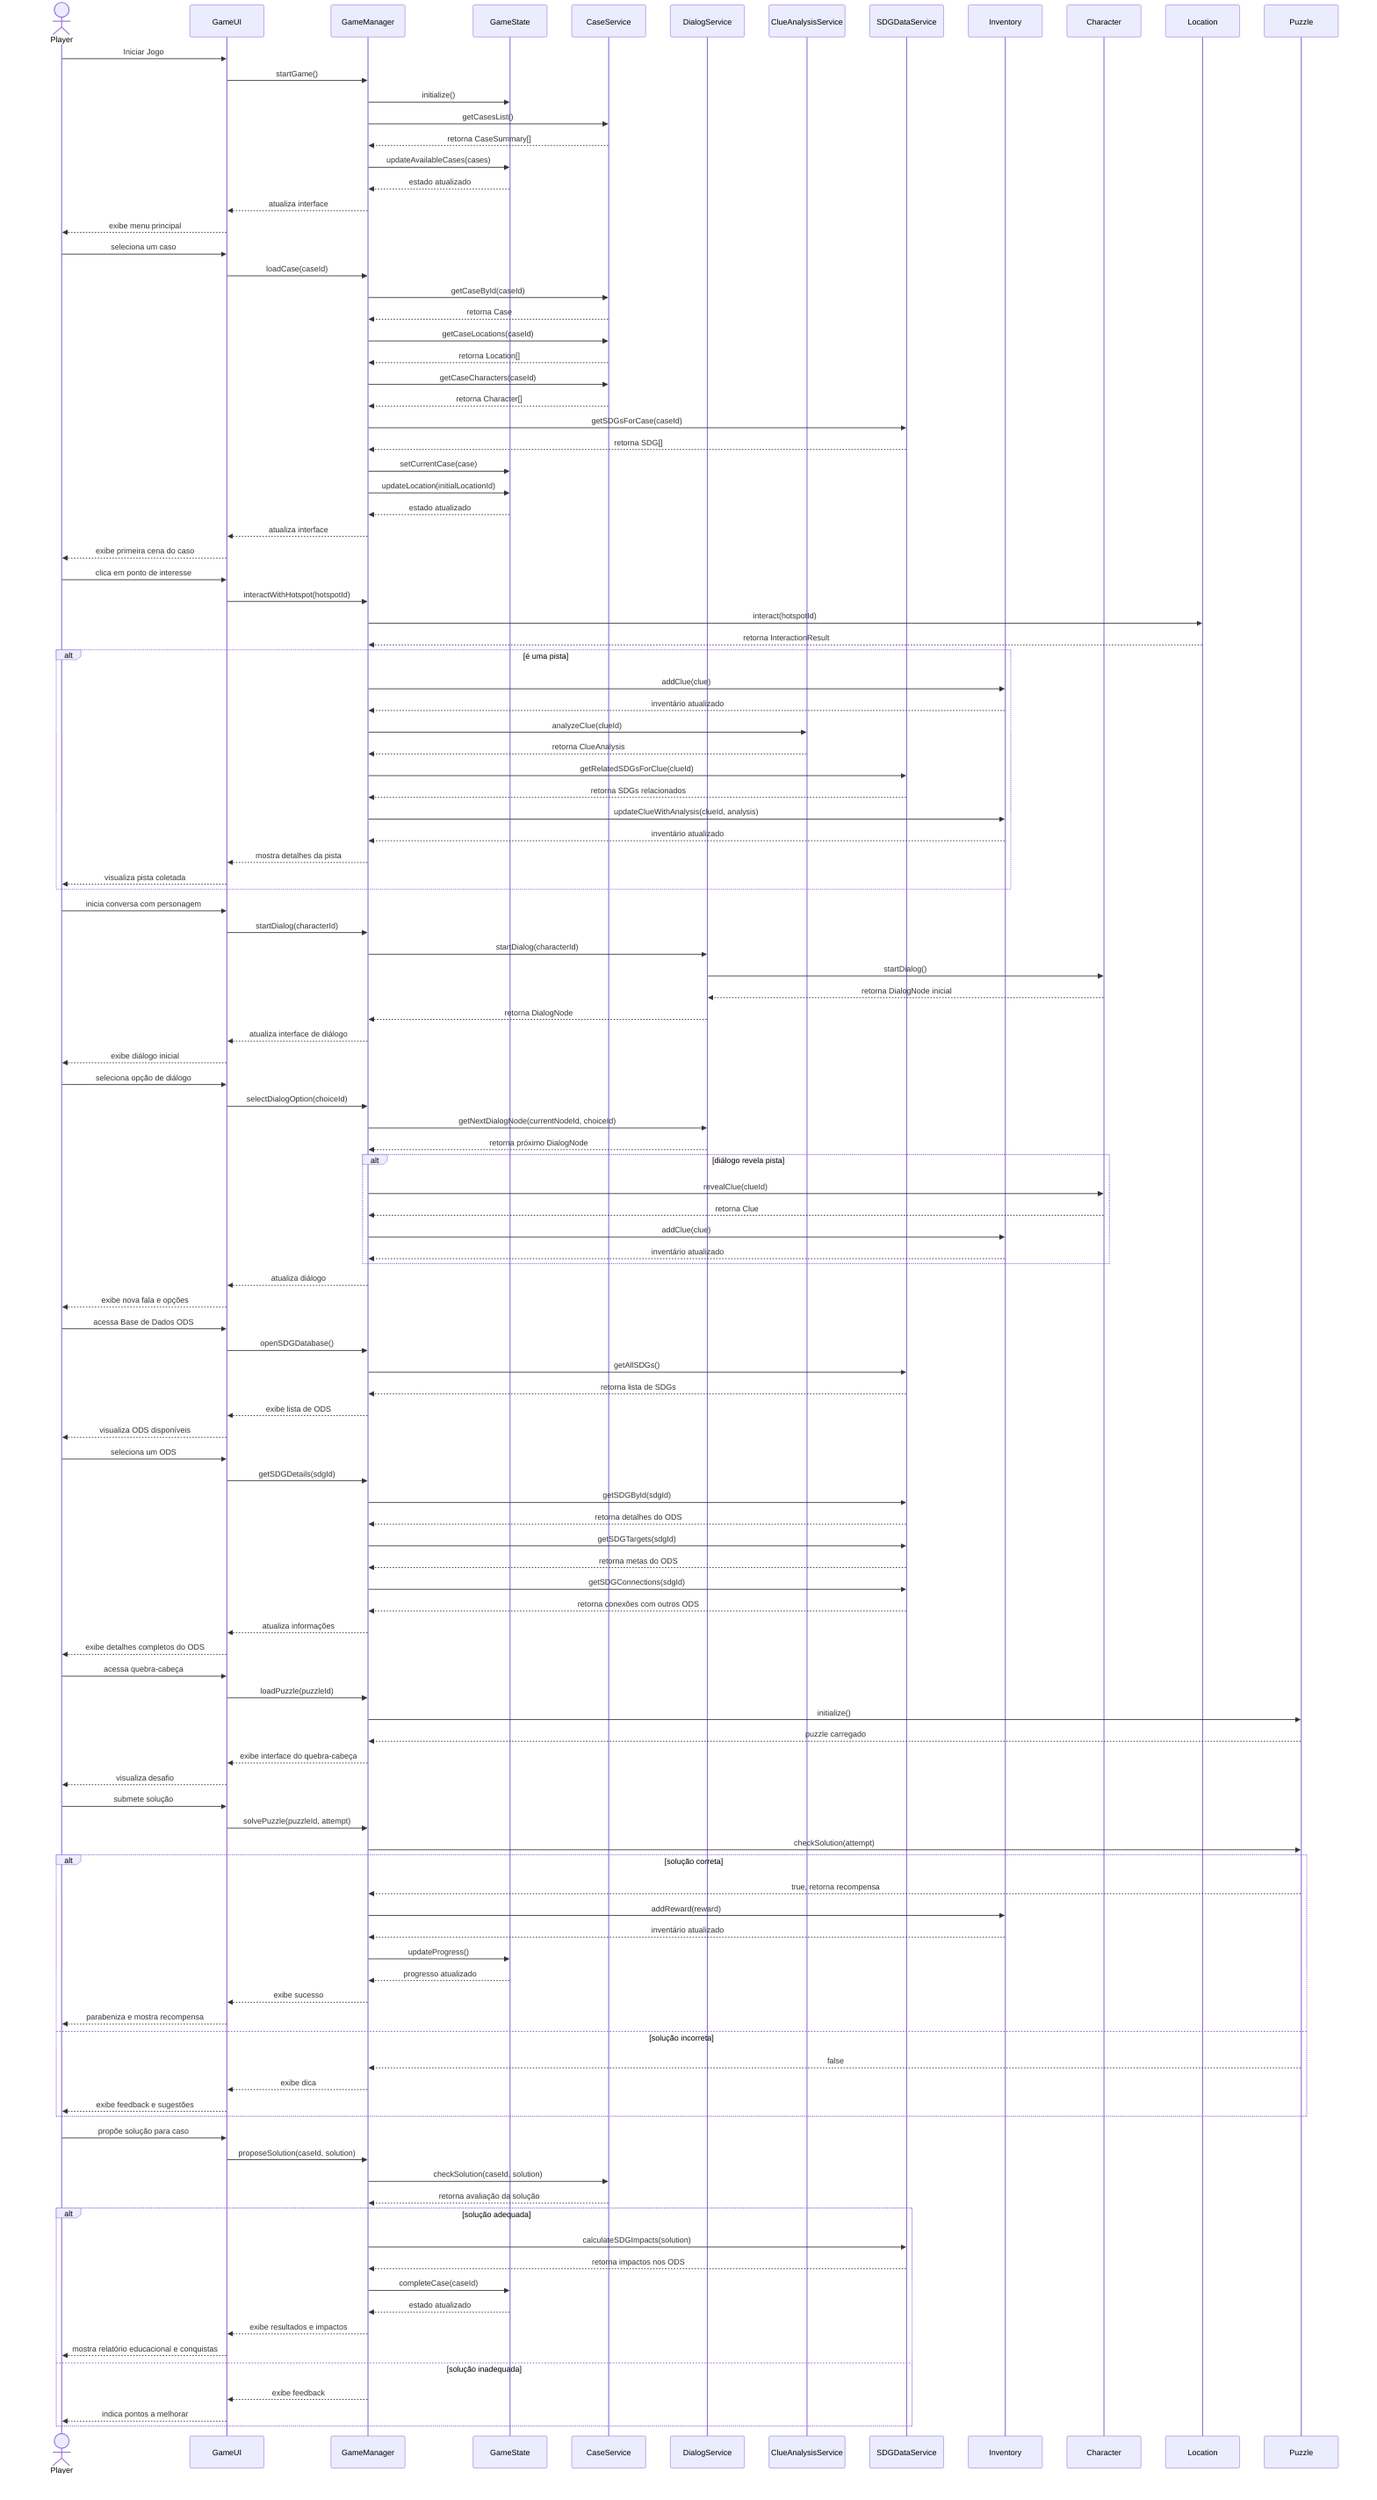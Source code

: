 sequenceDiagram
    actor Player
    participant UI as GameUI
    participant GM as GameManager
    participant GS as GameState
    participant CS as CaseService
    participant DS as DialogService
    participant CAS as ClueAnalysisService
    participant SDGS as SDGDataService
    participant Inv as Inventory
    participant CH as Character
    participant Loc as Location
    participant PZ as Puzzle
    
    %% Inicialização do Jogo
    Player->>UI: Iniciar Jogo
    UI->>GM: startGame()
    GM->>GS: initialize()
    GM->>CS: getCasesList()
    CS-->>GM: retorna CaseSummary[]
    GM->>GS: updateAvailableCases(cases)
    GS-->>GM: estado atualizado
    GM-->>UI: atualiza interface
    UI-->>Player: exibe menu principal
    
    %% Carregamento de um Caso
    Player->>UI: seleciona um caso
    UI->>GM: loadCase(caseId)
    GM->>CS: getCaseById(caseId)
    CS-->>GM: retorna Case
    GM->>CS: getCaseLocations(caseId)
    CS-->>GM: retorna Location[]
    GM->>CS: getCaseCharacters(caseId)
    CS-->>GM: retorna Character[]
    GM->>SDGS: getSDGsForCase(caseId)
    SDGS-->>GM: retorna SDG[]
    GM->>GS: setCurrentCase(case)
    GM->>GS: updateLocation(initialLocationId)
    GS-->>GM: estado atualizado
    GM-->>UI: atualiza interface
    UI-->>Player: exibe primeira cena do caso
    
    %% Coleta de Pistas
    Player->>UI: clica em ponto de interesse
    UI->>GM: interactWithHotspot(hotspotId)
    GM->>Loc: interact(hotspotId)
    Loc-->>GM: retorna InteractionResult
    
    alt é uma pista
        GM->>Inv: addClue(clue)
        Inv-->>GM: inventário atualizado
        GM->>CAS: analyzeClue(clueId)
        CAS-->>GM: retorna ClueAnalysis
        GM->>SDGS: getRelatedSDGsForClue(clueId)
        SDGS-->>GM: retorna SDGs relacionados
        GM->>Inv: updateClueWithAnalysis(clueId, analysis)
        Inv-->>GM: inventário atualizado
        GM-->>UI: mostra detalhes da pista
        UI-->>Player: visualiza pista coletada
    end
    
    %% Sistema de Diálogo
    Player->>UI: inicia conversa com personagem
    UI->>GM: startDialog(characterId)
    GM->>DS: startDialog(characterId)
    DS->>CH: startDialog()
    CH-->>DS: retorna DialogNode inicial
    DS-->>GM: retorna DialogNode
    GM-->>UI: atualiza interface de diálogo
    UI-->>Player: exibe diálogo inicial
    
    Player->>UI: seleciona opção de diálogo
    UI->>GM: selectDialogOption(choiceId)
    GM->>DS: getNextDialogNode(currentNodeId, choiceId)
    DS-->>GM: retorna próximo DialogNode
    
    alt diálogo revela pista
        GM->>CH: revealClue(clueId)
        CH-->>GM: retorna Clue
        GM->>Inv: addClue(clue)
        Inv-->>GM: inventário atualizado
    end
    
    GM-->>UI: atualiza diálogo
    UI-->>Player: exibe nova fala e opções
    
    %% Acesso à Base de Dados dos ODS
    Player->>UI: acessa Base de Dados ODS
    UI->>GM: openSDGDatabase()
    GM->>SDGS: getAllSDGs()
    SDGS-->>GM: retorna lista de SDGs
    GM-->>UI: exibe lista de ODS
    UI-->>Player: visualiza ODS disponíveis
    
    Player->>UI: seleciona um ODS
    UI->>GM: getSDGDetails(sdgId)
    GM->>SDGS: getSDGById(sdgId)
    SDGS-->>GM: retorna detalhes do ODS
    GM->>SDGS: getSDGTargets(sdgId)
    SDGS-->>GM: retorna metas do ODS
    GM->>SDGS: getSDGConnections(sdgId)
    SDGS-->>GM: retorna conexões com outros ODS
    GM-->>UI: atualiza informações
    UI-->>Player: exibe detalhes completos do ODS
    
    %% Resolução de Quebra-cabeças
    Player->>UI: acessa quebra-cabeça
    UI->>GM: loadPuzzle(puzzleId)
    GM->>PZ: initialize()
    PZ-->>GM: puzzle carregado
    GM-->>UI: exibe interface do quebra-cabeça
    UI-->>Player: visualiza desafio
    
    Player->>UI: submete solução
    UI->>GM: solvePuzzle(puzzleId, attempt)
    GM->>PZ: checkSolution(attempt)
    
    alt solução correta
        PZ-->>GM: true, retorna recompensa
        GM->>Inv: addReward(reward)
        Inv-->>GM: inventário atualizado
        GM->>GS: updateProgress()
        GS-->>GM: progresso atualizado
        GM-->>UI: exibe sucesso
        UI-->>Player: parabeniza e mostra recompensa
    else solução incorreta
        PZ-->>GM: false
        GM-->>UI: exibe dica
        UI-->>Player: exibe feedback e sugestões
    end
    
    %% Resolução de Caso
    Player->>UI: propõe solução para caso
    UI->>GM: proposeSolution(caseId, solution)
    GM->>CS: checkSolution(caseId, solution)
    CS-->>GM: retorna avaliação da solução
    
    alt solução adequada
        GM->>SDGS: calculateSDGImpacts(solution)
        SDGS-->>GM: retorna impactos nos ODS
        GM->>GS: completeCase(caseId)
        GS-->>GM: estado atualizado
        GM-->>UI: exibe resultados e impactos
        UI-->>Player: mostra relatório educacional e conquistas
    else solução inadequada
        GM-->>UI: exibe feedback
        UI-->>Player: indica pontos a melhorar
    end